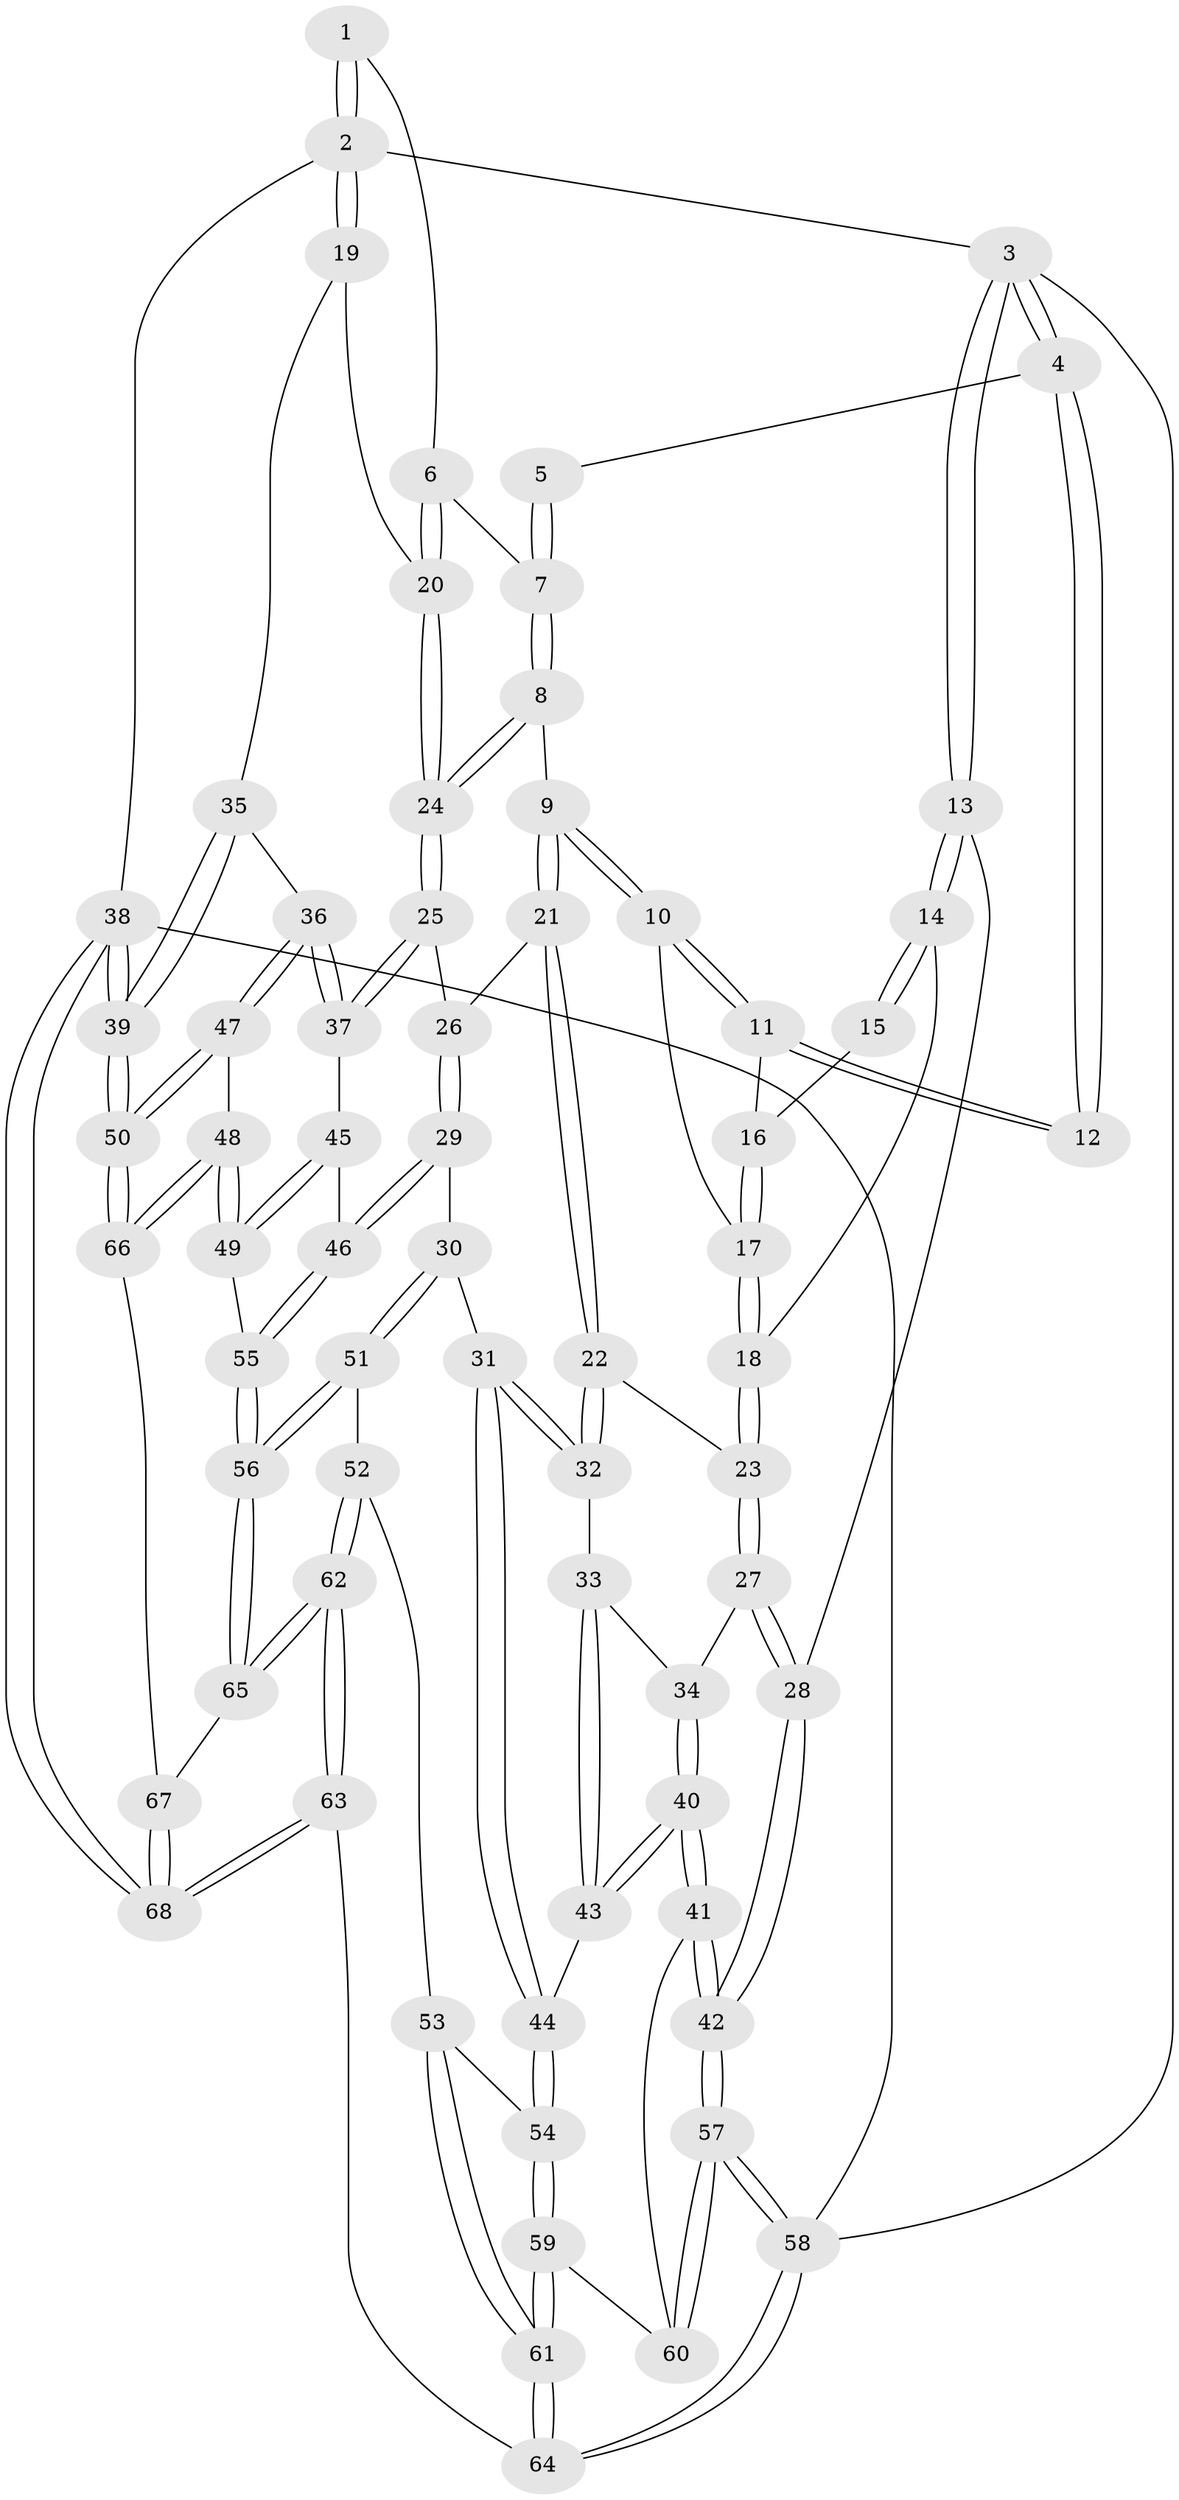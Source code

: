 // Generated by graph-tools (version 1.1) at 2025/27/03/15/25 16:27:56]
// undirected, 68 vertices, 167 edges
graph export_dot {
graph [start="1"]
  node [color=gray90,style=filled];
  1 [pos="+0.7987666913029269+0"];
  2 [pos="+1+0"];
  3 [pos="+0+0"];
  4 [pos="+0.3669296190905179+0"];
  5 [pos="+0.5040823428674569+0"];
  6 [pos="+0.7414374267566378+0.1963731395867835"];
  7 [pos="+0.6337301378496016+0.22418471773938997"];
  8 [pos="+0.6262843906607526+0.23050796753006278"];
  9 [pos="+0.5301973297317052+0.2773624576514011"];
  10 [pos="+0.4085246089841733+0.20282484984267743"];
  11 [pos="+0.35443923347462863+0"];
  12 [pos="+0.35441009286710456+0"];
  13 [pos="+0+0.08937775039230908"];
  14 [pos="+0+0.1425934781975799"];
  15 [pos="+0.16222540263975188+0.0743264062914005"];
  16 [pos="+0.23074266855438855+0.1432587440909473"];
  17 [pos="+0.22911226590057635+0.2592162053209357"];
  18 [pos="+0.16795570258196058+0.30851918548188106"];
  19 [pos="+1+0.24206148530331845"];
  20 [pos="+0.9612707162448157+0.2736259983328605"];
  21 [pos="+0.4888105127182051+0.43141144790748226"];
  22 [pos="+0.25824226418475205+0.4692384837323855"];
  23 [pos="+0.20204864909135786+0.42040130308360363"];
  24 [pos="+0.76521295890536+0.5354595343495319"];
  25 [pos="+0.7574116497426525+0.5579165728225179"];
  26 [pos="+0.5025343779688647+0.4568183119411462"];
  27 [pos="+0.013918663868665651+0.554240447513782"];
  28 [pos="+0+0.5653665243571134"];
  29 [pos="+0.47699096259658114+0.6765863458378237"];
  30 [pos="+0.42712901712642426+0.693170903515352"];
  31 [pos="+0.4001528385789327+0.6862493386765329"];
  32 [pos="+0.26090123543246363+0.5580536313426063"];
  33 [pos="+0.2127391066347259+0.6236066131884592"];
  34 [pos="+0.07146644549187368+0.6068775924014412"];
  35 [pos="+1+0.3875188046953451"];
  36 [pos="+0.8374559058674732+0.6390133037113996"];
  37 [pos="+0.7619285481189786+0.5758704164276895"];
  38 [pos="+1+1"];
  39 [pos="+1+0.8560595069135959"];
  40 [pos="+0.11735883503544649+0.7729960412037391"];
  41 [pos="+0.10593355654671859+0.7797654090814505"];
  42 [pos="+0+0.7888363281938506"];
  43 [pos="+0.1877182439649685+0.7607821686209183"];
  44 [pos="+0.213933144397138+0.7754402795576594"];
  45 [pos="+0.6907668417192884+0.6386494877308484"];
  46 [pos="+0.5469239571404317+0.714662708302272"];
  47 [pos="+0.8459524076508042+0.6544467973932995"];
  48 [pos="+0.7491385470225671+0.8860493000598828"];
  49 [pos="+0.7075788819035135+0.8560245400975818"];
  50 [pos="+1+0.8545532215232057"];
  51 [pos="+0.39223763216360547+0.8264528854413349"];
  52 [pos="+0.32482095441729275+0.8747512891079696"];
  53 [pos="+0.30361564070463914+0.868494392220846"];
  54 [pos="+0.25420497776389095+0.8405820700996254"];
  55 [pos="+0.5771771655371349+0.8010262264385409"];
  56 [pos="+0.5095866370564465+0.9052493640979039"];
  57 [pos="+0+0.9699609122932373"];
  58 [pos="+0+1"];
  59 [pos="+0.1562842381365271+0.9789780261552282"];
  60 [pos="+0.11169156043828289+0.9332758147035836"];
  61 [pos="+0.18591358655538226+1"];
  62 [pos="+0.44003210786814995+1"];
  63 [pos="+0.43794919923448067+1"];
  64 [pos="+0.21832747331974167+1"];
  65 [pos="+0.5078366995367093+0.9470161220185289"];
  66 [pos="+0.7502577261362834+0.8888553345729845"];
  67 [pos="+0.7447001483568614+0.9207315134432028"];
  68 [pos="+0.7572949047876335+1"];
  1 -- 2;
  1 -- 2;
  1 -- 6;
  2 -- 3;
  2 -- 19;
  2 -- 19;
  2 -- 38;
  3 -- 4;
  3 -- 4;
  3 -- 13;
  3 -- 13;
  3 -- 58;
  4 -- 5;
  4 -- 12;
  4 -- 12;
  5 -- 7;
  5 -- 7;
  6 -- 7;
  6 -- 20;
  6 -- 20;
  7 -- 8;
  7 -- 8;
  8 -- 9;
  8 -- 24;
  8 -- 24;
  9 -- 10;
  9 -- 10;
  9 -- 21;
  9 -- 21;
  10 -- 11;
  10 -- 11;
  10 -- 17;
  11 -- 12;
  11 -- 12;
  11 -- 16;
  13 -- 14;
  13 -- 14;
  13 -- 28;
  14 -- 15;
  14 -- 15;
  14 -- 18;
  15 -- 16;
  16 -- 17;
  16 -- 17;
  17 -- 18;
  17 -- 18;
  18 -- 23;
  18 -- 23;
  19 -- 20;
  19 -- 35;
  20 -- 24;
  20 -- 24;
  21 -- 22;
  21 -- 22;
  21 -- 26;
  22 -- 23;
  22 -- 32;
  22 -- 32;
  23 -- 27;
  23 -- 27;
  24 -- 25;
  24 -- 25;
  25 -- 26;
  25 -- 37;
  25 -- 37;
  26 -- 29;
  26 -- 29;
  27 -- 28;
  27 -- 28;
  27 -- 34;
  28 -- 42;
  28 -- 42;
  29 -- 30;
  29 -- 46;
  29 -- 46;
  30 -- 31;
  30 -- 51;
  30 -- 51;
  31 -- 32;
  31 -- 32;
  31 -- 44;
  31 -- 44;
  32 -- 33;
  33 -- 34;
  33 -- 43;
  33 -- 43;
  34 -- 40;
  34 -- 40;
  35 -- 36;
  35 -- 39;
  35 -- 39;
  36 -- 37;
  36 -- 37;
  36 -- 47;
  36 -- 47;
  37 -- 45;
  38 -- 39;
  38 -- 39;
  38 -- 68;
  38 -- 68;
  38 -- 58;
  39 -- 50;
  39 -- 50;
  40 -- 41;
  40 -- 41;
  40 -- 43;
  40 -- 43;
  41 -- 42;
  41 -- 42;
  41 -- 60;
  42 -- 57;
  42 -- 57;
  43 -- 44;
  44 -- 54;
  44 -- 54;
  45 -- 46;
  45 -- 49;
  45 -- 49;
  46 -- 55;
  46 -- 55;
  47 -- 48;
  47 -- 50;
  47 -- 50;
  48 -- 49;
  48 -- 49;
  48 -- 66;
  48 -- 66;
  49 -- 55;
  50 -- 66;
  50 -- 66;
  51 -- 52;
  51 -- 56;
  51 -- 56;
  52 -- 53;
  52 -- 62;
  52 -- 62;
  53 -- 54;
  53 -- 61;
  53 -- 61;
  54 -- 59;
  54 -- 59;
  55 -- 56;
  55 -- 56;
  56 -- 65;
  56 -- 65;
  57 -- 58;
  57 -- 58;
  57 -- 60;
  57 -- 60;
  58 -- 64;
  58 -- 64;
  59 -- 60;
  59 -- 61;
  59 -- 61;
  61 -- 64;
  61 -- 64;
  62 -- 63;
  62 -- 63;
  62 -- 65;
  62 -- 65;
  63 -- 64;
  63 -- 68;
  63 -- 68;
  65 -- 67;
  66 -- 67;
  67 -- 68;
  67 -- 68;
}

